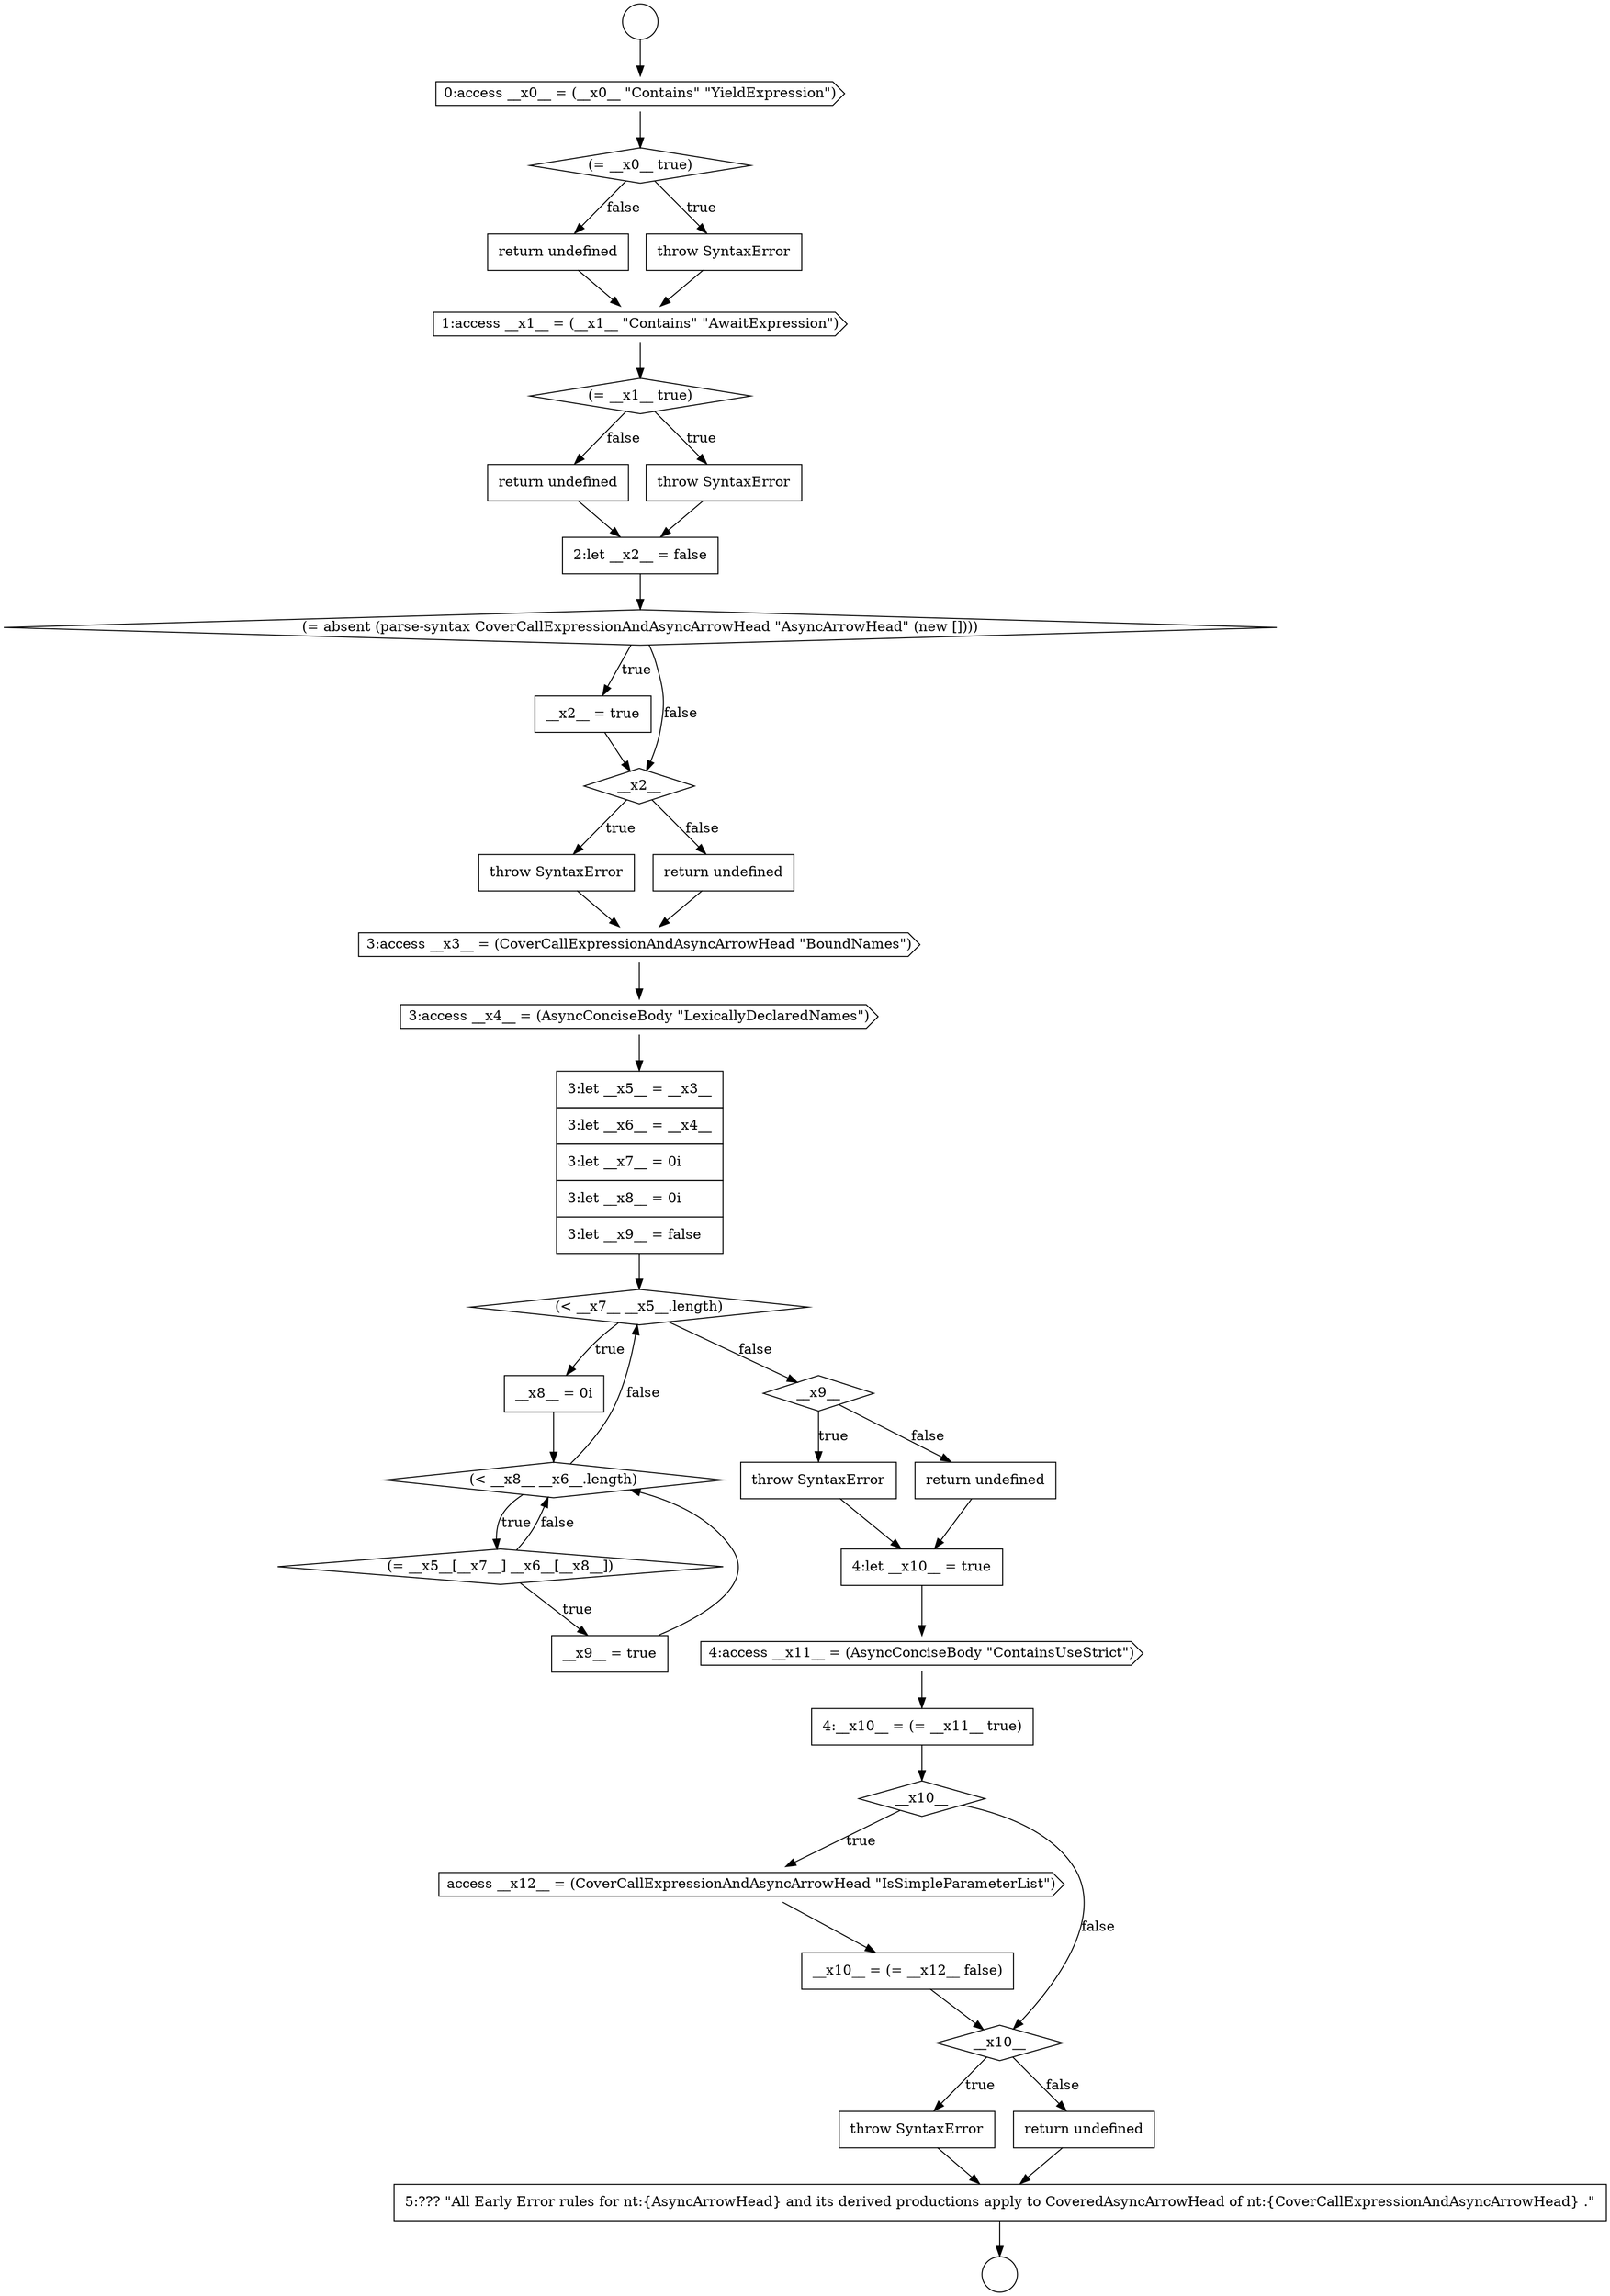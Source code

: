 digraph {
  node19550 [shape=cds, label=<<font color="black">3:access __x3__ = (CoverCallExpressionAndAsyncArrowHead &quot;BoundNames&quot;)</font>> color="black" fillcolor="white" style=filled]
  node19565 [shape=cds, label=<<font color="black">access __x12__ = (CoverCallExpressionAndAsyncArrowHead &quot;IsSimpleParameterList&quot;)</font>> color="black" fillcolor="white" style=filled]
  node19553 [shape=diamond, label=<<font color="black">(&lt; __x7__ __x5__.length)</font>> color="black" fillcolor="white" style=filled]
  node19561 [shape=none, margin=0, label=<<font color="black">
    <table border="0" cellborder="1" cellspacing="0" cellpadding="10">
      <tr><td align="left">4:let __x10__ = true</td></tr>
    </table>
  </font>> color="black" fillcolor="white" style=filled]
  node19557 [shape=none, margin=0, label=<<font color="black">
    <table border="0" cellborder="1" cellspacing="0" cellpadding="10">
      <tr><td align="left">__x9__ = true</td></tr>
    </table>
  </font>> color="black" fillcolor="white" style=filled]
  node19544 [shape=none, margin=0, label=<<font color="black">
    <table border="0" cellborder="1" cellspacing="0" cellpadding="10">
      <tr><td align="left">2:let __x2__ = false</td></tr>
    </table>
  </font>> color="black" fillcolor="white" style=filled]
  node19546 [shape=none, margin=0, label=<<font color="black">
    <table border="0" cellborder="1" cellspacing="0" cellpadding="10">
      <tr><td align="left">__x2__ = true</td></tr>
    </table>
  </font>> color="black" fillcolor="white" style=filled]
  node19534 [shape=circle label=" " color="black" fillcolor="white" style=filled]
  node19539 [shape=none, margin=0, label=<<font color="black">
    <table border="0" cellborder="1" cellspacing="0" cellpadding="10">
      <tr><td align="left">return undefined</td></tr>
    </table>
  </font>> color="black" fillcolor="white" style=filled]
  node19562 [shape=cds, label=<<font color="black">4:access __x11__ = (AsyncConciseBody &quot;ContainsUseStrict&quot;)</font>> color="black" fillcolor="white" style=filled]
  node19547 [shape=diamond, label=<<font color="black">__x2__</font>> color="black" fillcolor="white" style=filled]
  node19570 [shape=none, margin=0, label=<<font color="black">
    <table border="0" cellborder="1" cellspacing="0" cellpadding="10">
      <tr><td align="left">5:??? &quot;All Early Error rules for nt:{AsyncArrowHead} and its derived productions apply to CoveredAsyncArrowHead of nt:{CoverCallExpressionAndAsyncArrowHead} .&quot;</td></tr>
    </table>
  </font>> color="black" fillcolor="white" style=filled]
  node19538 [shape=none, margin=0, label=<<font color="black">
    <table border="0" cellborder="1" cellspacing="0" cellpadding="10">
      <tr><td align="left">throw SyntaxError</td></tr>
    </table>
  </font>> color="black" fillcolor="white" style=filled]
  node19567 [shape=diamond, label=<<font color="black">__x10__</font>> color="black" fillcolor="white" style=filled]
  node19541 [shape=diamond, label=<<font color="black">(= __x1__ true)</font>> color="black" fillcolor="white" style=filled]
  node19568 [shape=none, margin=0, label=<<font color="black">
    <table border="0" cellborder="1" cellspacing="0" cellpadding="10">
      <tr><td align="left">throw SyntaxError</td></tr>
    </table>
  </font>> color="black" fillcolor="white" style=filled]
  node19545 [shape=diamond, label=<<font color="black">(= absent (parse-syntax CoverCallExpressionAndAsyncArrowHead &quot;AsyncArrowHead&quot; (new [])))</font>> color="black" fillcolor="white" style=filled]
  node19540 [shape=cds, label=<<font color="black">1:access __x1__ = (__x1__ &quot;Contains&quot; &quot;AwaitExpression&quot;)</font>> color="black" fillcolor="white" style=filled]
  node19543 [shape=none, margin=0, label=<<font color="black">
    <table border="0" cellborder="1" cellspacing="0" cellpadding="10">
      <tr><td align="left">return undefined</td></tr>
    </table>
  </font>> color="black" fillcolor="white" style=filled]
  node19551 [shape=cds, label=<<font color="black">3:access __x4__ = (AsyncConciseBody &quot;LexicallyDeclaredNames&quot;)</font>> color="black" fillcolor="white" style=filled]
  node19556 [shape=diamond, label=<<font color="black">(= __x5__[__x7__] __x6__[__x8__])</font>> color="black" fillcolor="white" style=filled]
  node19566 [shape=none, margin=0, label=<<font color="black">
    <table border="0" cellborder="1" cellspacing="0" cellpadding="10">
      <tr><td align="left">__x10__ = (= __x12__ false)</td></tr>
    </table>
  </font>> color="black" fillcolor="white" style=filled]
  node19555 [shape=diamond, label=<<font color="black">(&lt; __x8__ __x6__.length)</font>> color="black" fillcolor="white" style=filled]
  node19560 [shape=none, margin=0, label=<<font color="black">
    <table border="0" cellborder="1" cellspacing="0" cellpadding="10">
      <tr><td align="left">return undefined</td></tr>
    </table>
  </font>> color="black" fillcolor="white" style=filled]
  node19552 [shape=none, margin=0, label=<<font color="black">
    <table border="0" cellborder="1" cellspacing="0" cellpadding="10">
      <tr><td align="left">3:let __x5__ = __x3__</td></tr>
      <tr><td align="left">3:let __x6__ = __x4__</td></tr>
      <tr><td align="left">3:let __x7__ = 0i</td></tr>
      <tr><td align="left">3:let __x8__ = 0i</td></tr>
      <tr><td align="left">3:let __x9__ = false</td></tr>
    </table>
  </font>> color="black" fillcolor="white" style=filled]
  node19548 [shape=none, margin=0, label=<<font color="black">
    <table border="0" cellborder="1" cellspacing="0" cellpadding="10">
      <tr><td align="left">throw SyntaxError</td></tr>
    </table>
  </font>> color="black" fillcolor="white" style=filled]
  node19535 [shape=circle label=" " color="black" fillcolor="white" style=filled]
  node19563 [shape=none, margin=0, label=<<font color="black">
    <table border="0" cellborder="1" cellspacing="0" cellpadding="10">
      <tr><td align="left">4:__x10__ = (= __x11__ true)</td></tr>
    </table>
  </font>> color="black" fillcolor="white" style=filled]
  node19542 [shape=none, margin=0, label=<<font color="black">
    <table border="0" cellborder="1" cellspacing="0" cellpadding="10">
      <tr><td align="left">throw SyntaxError</td></tr>
    </table>
  </font>> color="black" fillcolor="white" style=filled]
  node19549 [shape=none, margin=0, label=<<font color="black">
    <table border="0" cellborder="1" cellspacing="0" cellpadding="10">
      <tr><td align="left">return undefined</td></tr>
    </table>
  </font>> color="black" fillcolor="white" style=filled]
  node19569 [shape=none, margin=0, label=<<font color="black">
    <table border="0" cellborder="1" cellspacing="0" cellpadding="10">
      <tr><td align="left">return undefined</td></tr>
    </table>
  </font>> color="black" fillcolor="white" style=filled]
  node19536 [shape=cds, label=<<font color="black">0:access __x0__ = (__x0__ &quot;Contains&quot; &quot;YieldExpression&quot;)</font>> color="black" fillcolor="white" style=filled]
  node19554 [shape=none, margin=0, label=<<font color="black">
    <table border="0" cellborder="1" cellspacing="0" cellpadding="10">
      <tr><td align="left">__x8__ = 0i</td></tr>
    </table>
  </font>> color="black" fillcolor="white" style=filled]
  node19559 [shape=none, margin=0, label=<<font color="black">
    <table border="0" cellborder="1" cellspacing="0" cellpadding="10">
      <tr><td align="left">throw SyntaxError</td></tr>
    </table>
  </font>> color="black" fillcolor="white" style=filled]
  node19537 [shape=diamond, label=<<font color="black">(= __x0__ true)</font>> color="black" fillcolor="white" style=filled]
  node19564 [shape=diamond, label=<<font color="black">__x10__</font>> color="black" fillcolor="white" style=filled]
  node19558 [shape=diamond, label=<<font color="black">__x9__</font>> color="black" fillcolor="white" style=filled]
  node19540 -> node19541 [ color="black"]
  node19561 -> node19562 [ color="black"]
  node19538 -> node19540 [ color="black"]
  node19566 -> node19567 [ color="black"]
  node19569 -> node19570 [ color="black"]
  node19570 -> node19535 [ color="black"]
  node19552 -> node19553 [ color="black"]
  node19558 -> node19559 [label=<<font color="black">true</font>> color="black"]
  node19558 -> node19560 [label=<<font color="black">false</font>> color="black"]
  node19543 -> node19544 [ color="black"]
  node19542 -> node19544 [ color="black"]
  node19536 -> node19537 [ color="black"]
  node19537 -> node19538 [label=<<font color="black">true</font>> color="black"]
  node19537 -> node19539 [label=<<font color="black">false</font>> color="black"]
  node19559 -> node19561 [ color="black"]
  node19534 -> node19536 [ color="black"]
  node19546 -> node19547 [ color="black"]
  node19555 -> node19556 [label=<<font color="black">true</font>> color="black"]
  node19555 -> node19553 [label=<<font color="black">false</font>> color="black"]
  node19567 -> node19568 [label=<<font color="black">true</font>> color="black"]
  node19567 -> node19569 [label=<<font color="black">false</font>> color="black"]
  node19565 -> node19566 [ color="black"]
  node19553 -> node19554 [label=<<font color="black">true</font>> color="black"]
  node19553 -> node19558 [label=<<font color="black">false</font>> color="black"]
  node19539 -> node19540 [ color="black"]
  node19549 -> node19550 [ color="black"]
  node19564 -> node19565 [label=<<font color="black">true</font>> color="black"]
  node19564 -> node19567 [label=<<font color="black">false</font>> color="black"]
  node19560 -> node19561 [ color="black"]
  node19551 -> node19552 [ color="black"]
  node19548 -> node19550 [ color="black"]
  node19563 -> node19564 [ color="black"]
  node19547 -> node19548 [label=<<font color="black">true</font>> color="black"]
  node19547 -> node19549 [label=<<font color="black">false</font>> color="black"]
  node19557 -> node19555 [ color="black"]
  node19544 -> node19545 [ color="black"]
  node19556 -> node19557 [label=<<font color="black">true</font>> color="black"]
  node19556 -> node19555 [label=<<font color="black">false</font>> color="black"]
  node19550 -> node19551 [ color="black"]
  node19568 -> node19570 [ color="black"]
  node19554 -> node19555 [ color="black"]
  node19541 -> node19542 [label=<<font color="black">true</font>> color="black"]
  node19541 -> node19543 [label=<<font color="black">false</font>> color="black"]
  node19562 -> node19563 [ color="black"]
  node19545 -> node19546 [label=<<font color="black">true</font>> color="black"]
  node19545 -> node19547 [label=<<font color="black">false</font>> color="black"]
}
